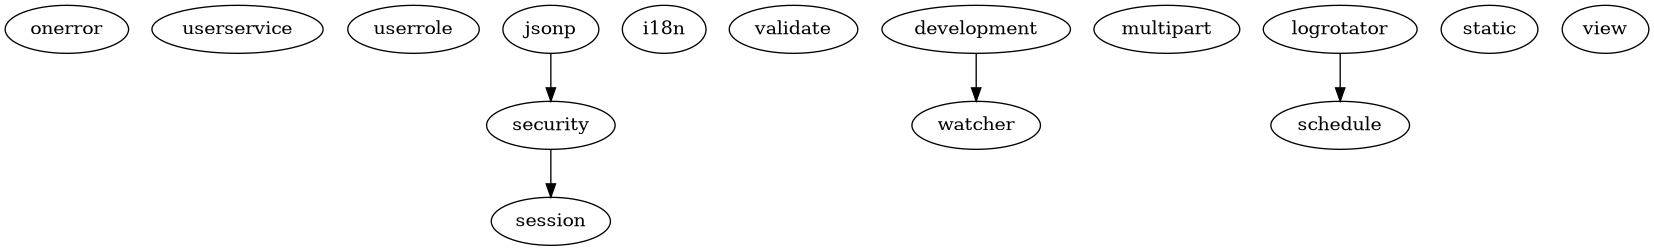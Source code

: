 
@startuml
digraph world {
  "onerror";
  "userservice";
  "userrole";
  "session";
  "i18n";
  "validate";
  "watcher";
  "multipart";
  "security" -> "session";
  "development" -> "watcher";
  "logrotator" -> "schedule";
  "schedule";
  "static";
  "jsonp" -> "security";
  "view";
}
@enduml

